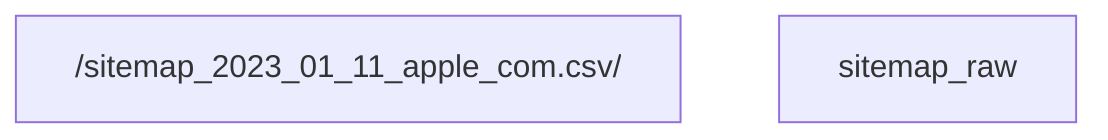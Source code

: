 flowchart TD
    A["/sitemap_2023_01_11_apple_com.csv/"]:::dataSource
    B["sitemap_raw"]:::dataVariable